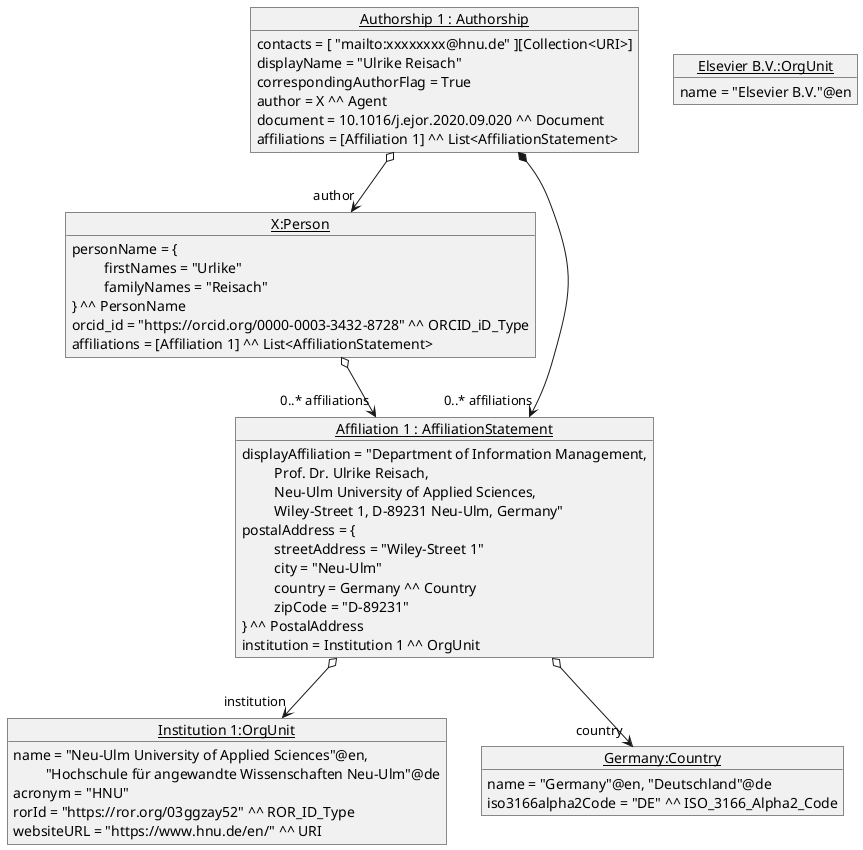 @startuml
	!startsub person
	object "<u>X:Person</u>" as X {
           personName = {
           \t firstNames = "Urlike"
           \t familyNames = "Reisach"
           } ^^ PersonName
           orcid_id = "https://orcid.org/0000-0003-3432-8728" ^^ ORCID_iD_Type
           affiliations = [Affiliation 1] ^^ List<AffiliationStatement>
        }
    !endsub

    !startsub ins
    object "<u>Institution 1:OrgUnit</u>" as Ins1 {
    	    name = "Neu-Ulm University of Applied Sciences"@en,
    	    \t "Hochschule für angewandte Wissenschaften Neu-Ulm"@de
            acronym = "HNU"
            rorId = "https://ror.org/03ggzay52" ^^ ROR_ID_Type
            websiteURL = "https://www.hnu.de/en/" ^^ URI
    	}
    !endsub

    !startsub affiliations
    object "<u>Germany:Country</u>" as Ger {
           name = "Germany"@en, "Deutschland"@de
           iso3166alpha2Code = "DE" ^^ ISO_3166_Alpha2_Code
        }
    !endsub

    !startsub elsevier
    object "<u>Elsevier B.V.:OrgUnit</u>" as Elsevier {
            name = "Elsevier B.V."@en
        }
    !endsub

    !startsub affiliations
    object "<u>Affiliation 1 : AffiliationStatement</u>" as Aff1 {
            displayAffiliation = "Department of Information Management,
            \t Prof. Dr. Ulrike Reisach,
            \t Neu-Ulm University of Applied Sciences,
            \t Wiley-Street 1, D-89231 Neu-Ulm, Germany"
            postalAddress = {
            \t streetAddress = "Wiley-Street 1"
            \t city = "Neu-Ulm"
            \t country = Germany ^^ Country
            \t zipCode = "D-89231"
            } ^^ PostalAddress
            institution = Institution 1 ^^ OrgUnit
        }
    !endsub

    !startsub aut
    object "<u>Authorship 1 : Authorship</u>" as Aut1 {
            contacts = [ "mailto:xxxxxxxx@hnu.de" ][Collection<URI>]
            displayName = "Ulrike Reisach"
            correspondingAuthorFlag = True
            author = X ^^ Agent
            document = 10.1016/j.ejor.2020.09.020 ^^ Document
            affiliations = [Affiliation 1] ^^ List<AffiliationStatement>
        }
    !endsub

    !startsub autDoc
    Aut1 o--> "author" X
    Aut1 *--> "0..* affiliations" Aff1
    !endsub

    !startsub affiliations
    Aff1 o--> "institution" Ins1
    Aff1 o--> "country" Ger
    X o--> "0..* affiliations" Aff1
    !endsub


@enduml